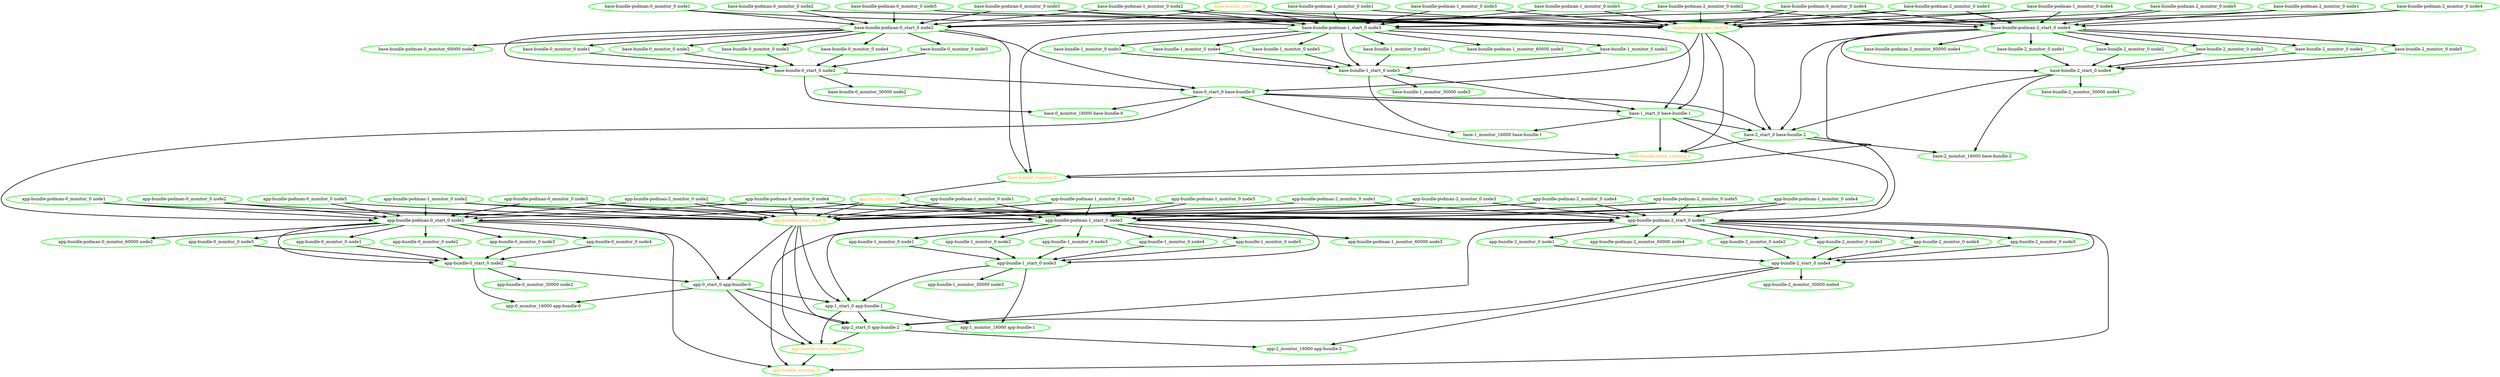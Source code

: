  digraph "g" {
"app-bundle-0_monitor_0 node1" -> "app-bundle-0_start_0 node2" [ style = bold]
"app-bundle-0_monitor_0 node1" [ style=bold color="green" fontcolor="black"]
"app-bundle-0_monitor_0 node2" -> "app-bundle-0_start_0 node2" [ style = bold]
"app-bundle-0_monitor_0 node2" [ style=bold color="green" fontcolor="black"]
"app-bundle-0_monitor_0 node3" -> "app-bundle-0_start_0 node2" [ style = bold]
"app-bundle-0_monitor_0 node3" [ style=bold color="green" fontcolor="black"]
"app-bundle-0_monitor_0 node4" -> "app-bundle-0_start_0 node2" [ style = bold]
"app-bundle-0_monitor_0 node4" [ style=bold color="green" fontcolor="black"]
"app-bundle-0_monitor_0 node5" -> "app-bundle-0_start_0 node2" [ style = bold]
"app-bundle-0_monitor_0 node5" [ style=bold color="green" fontcolor="black"]
"app-bundle-0_monitor_30000 node2" [ style=bold color="green" fontcolor="black"]
"app-bundle-0_start_0 node2" -> "app-bundle-0_monitor_30000 node2" [ style = bold]
"app-bundle-0_start_0 node2" -> "app:0_monitor_16000 app-bundle-0" [ style = bold]
"app-bundle-0_start_0 node2" -> "app:0_start_0 app-bundle-0" [ style = bold]
"app-bundle-0_start_0 node2" [ style=bold color="green" fontcolor="black"]
"app-bundle-1_monitor_0 node1" -> "app-bundle-1_start_0 node3" [ style = bold]
"app-bundle-1_monitor_0 node1" [ style=bold color="green" fontcolor="black"]
"app-bundle-1_monitor_0 node2" -> "app-bundle-1_start_0 node3" [ style = bold]
"app-bundle-1_monitor_0 node2" [ style=bold color="green" fontcolor="black"]
"app-bundle-1_monitor_0 node3" -> "app-bundle-1_start_0 node3" [ style = bold]
"app-bundle-1_monitor_0 node3" [ style=bold color="green" fontcolor="black"]
"app-bundle-1_monitor_0 node4" -> "app-bundle-1_start_0 node3" [ style = bold]
"app-bundle-1_monitor_0 node4" [ style=bold color="green" fontcolor="black"]
"app-bundle-1_monitor_0 node5" -> "app-bundle-1_start_0 node3" [ style = bold]
"app-bundle-1_monitor_0 node5" [ style=bold color="green" fontcolor="black"]
"app-bundle-1_monitor_30000 node3" [ style=bold color="green" fontcolor="black"]
"app-bundle-1_start_0 node3" -> "app-bundle-1_monitor_30000 node3" [ style = bold]
"app-bundle-1_start_0 node3" -> "app:1_monitor_16000 app-bundle-1" [ style = bold]
"app-bundle-1_start_0 node3" -> "app:1_start_0 app-bundle-1" [ style = bold]
"app-bundle-1_start_0 node3" [ style=bold color="green" fontcolor="black"]
"app-bundle-2_monitor_0 node1" -> "app-bundle-2_start_0 node4" [ style = bold]
"app-bundle-2_monitor_0 node1" [ style=bold color="green" fontcolor="black"]
"app-bundle-2_monitor_0 node2" -> "app-bundle-2_start_0 node4" [ style = bold]
"app-bundle-2_monitor_0 node2" [ style=bold color="green" fontcolor="black"]
"app-bundle-2_monitor_0 node3" -> "app-bundle-2_start_0 node4" [ style = bold]
"app-bundle-2_monitor_0 node3" [ style=bold color="green" fontcolor="black"]
"app-bundle-2_monitor_0 node4" -> "app-bundle-2_start_0 node4" [ style = bold]
"app-bundle-2_monitor_0 node4" [ style=bold color="green" fontcolor="black"]
"app-bundle-2_monitor_0 node5" -> "app-bundle-2_start_0 node4" [ style = bold]
"app-bundle-2_monitor_0 node5" [ style=bold color="green" fontcolor="black"]
"app-bundle-2_monitor_30000 node4" [ style=bold color="green" fontcolor="black"]
"app-bundle-2_start_0 node4" -> "app-bundle-2_monitor_30000 node4" [ style = bold]
"app-bundle-2_start_0 node4" -> "app:2_monitor_16000 app-bundle-2" [ style = bold]
"app-bundle-2_start_0 node4" -> "app:2_start_0 app-bundle-2" [ style = bold]
"app-bundle-2_start_0 node4" [ style=bold color="green" fontcolor="black"]
"app-bundle-clone_running_0" -> "app-bundle_running_0" [ style = bold]
"app-bundle-clone_running_0" [ style=bold color="green" fontcolor="orange"]
"app-bundle-clone_start_0" -> "app-bundle-clone_running_0" [ style = bold]
"app-bundle-clone_start_0" -> "app:0_start_0 app-bundle-0" [ style = bold]
"app-bundle-clone_start_0" -> "app:1_start_0 app-bundle-1" [ style = bold]
"app-bundle-clone_start_0" -> "app:2_start_0 app-bundle-2" [ style = bold]
"app-bundle-clone_start_0" [ style=bold color="green" fontcolor="orange"]
"app-bundle-podman-0_monitor_0 node1" -> "app-bundle-clone_start_0" [ style = bold]
"app-bundle-podman-0_monitor_0 node1" -> "app-bundle-podman-0_start_0 node2" [ style = bold]
"app-bundle-podman-0_monitor_0 node1" [ style=bold color="green" fontcolor="black"]
"app-bundle-podman-0_monitor_0 node2" -> "app-bundle-clone_start_0" [ style = bold]
"app-bundle-podman-0_monitor_0 node2" -> "app-bundle-podman-0_start_0 node2" [ style = bold]
"app-bundle-podman-0_monitor_0 node2" [ style=bold color="green" fontcolor="black"]
"app-bundle-podman-0_monitor_0 node3" -> "app-bundle-clone_start_0" [ style = bold]
"app-bundle-podman-0_monitor_0 node3" -> "app-bundle-podman-0_start_0 node2" [ style = bold]
"app-bundle-podman-0_monitor_0 node3" -> "app-bundle-podman-1_start_0 node3" [ style = bold]
"app-bundle-podman-0_monitor_0 node3" [ style=bold color="green" fontcolor="black"]
"app-bundle-podman-0_monitor_0 node4" -> "app-bundle-clone_start_0" [ style = bold]
"app-bundle-podman-0_monitor_0 node4" -> "app-bundle-podman-0_start_0 node2" [ style = bold]
"app-bundle-podman-0_monitor_0 node4" -> "app-bundle-podman-2_start_0 node4" [ style = bold]
"app-bundle-podman-0_monitor_0 node4" [ style=bold color="green" fontcolor="black"]
"app-bundle-podman-0_monitor_0 node5" -> "app-bundle-clone_start_0" [ style = bold]
"app-bundle-podman-0_monitor_0 node5" -> "app-bundle-podman-0_start_0 node2" [ style = bold]
"app-bundle-podman-0_monitor_0 node5" [ style=bold color="green" fontcolor="black"]
"app-bundle-podman-0_monitor_60000 node2" [ style=bold color="green" fontcolor="black"]
"app-bundle-podman-0_start_0 node2" -> "app-bundle-0_monitor_0 node1" [ style = bold]
"app-bundle-podman-0_start_0 node2" -> "app-bundle-0_monitor_0 node2" [ style = bold]
"app-bundle-podman-0_start_0 node2" -> "app-bundle-0_monitor_0 node3" [ style = bold]
"app-bundle-podman-0_start_0 node2" -> "app-bundle-0_monitor_0 node4" [ style = bold]
"app-bundle-podman-0_start_0 node2" -> "app-bundle-0_monitor_0 node5" [ style = bold]
"app-bundle-podman-0_start_0 node2" -> "app-bundle-0_start_0 node2" [ style = bold]
"app-bundle-podman-0_start_0 node2" -> "app-bundle-podman-0_monitor_60000 node2" [ style = bold]
"app-bundle-podman-0_start_0 node2" -> "app-bundle_running_0" [ style = bold]
"app-bundle-podman-0_start_0 node2" -> "app:0_start_0 app-bundle-0" [ style = bold]
"app-bundle-podman-0_start_0 node2" [ style=bold color="green" fontcolor="black"]
"app-bundle-podman-1_monitor_0 node1" -> "app-bundle-clone_start_0" [ style = bold]
"app-bundle-podman-1_monitor_0 node1" -> "app-bundle-podman-1_start_0 node3" [ style = bold]
"app-bundle-podman-1_monitor_0 node1" [ style=bold color="green" fontcolor="black"]
"app-bundle-podman-1_monitor_0 node2" -> "app-bundle-clone_start_0" [ style = bold]
"app-bundle-podman-1_monitor_0 node2" -> "app-bundle-podman-0_start_0 node2" [ style = bold]
"app-bundle-podman-1_monitor_0 node2" -> "app-bundle-podman-1_start_0 node3" [ style = bold]
"app-bundle-podman-1_monitor_0 node2" [ style=bold color="green" fontcolor="black"]
"app-bundle-podman-1_monitor_0 node3" -> "app-bundle-clone_start_0" [ style = bold]
"app-bundle-podman-1_monitor_0 node3" -> "app-bundle-podman-1_start_0 node3" [ style = bold]
"app-bundle-podman-1_monitor_0 node3" [ style=bold color="green" fontcolor="black"]
"app-bundle-podman-1_monitor_0 node4" -> "app-bundle-clone_start_0" [ style = bold]
"app-bundle-podman-1_monitor_0 node4" -> "app-bundle-podman-1_start_0 node3" [ style = bold]
"app-bundle-podman-1_monitor_0 node4" -> "app-bundle-podman-2_start_0 node4" [ style = bold]
"app-bundle-podman-1_monitor_0 node4" [ style=bold color="green" fontcolor="black"]
"app-bundle-podman-1_monitor_0 node5" -> "app-bundle-clone_start_0" [ style = bold]
"app-bundle-podman-1_monitor_0 node5" -> "app-bundle-podman-1_start_0 node3" [ style = bold]
"app-bundle-podman-1_monitor_0 node5" [ style=bold color="green" fontcolor="black"]
"app-bundle-podman-1_monitor_60000 node3" [ style=bold color="green" fontcolor="black"]
"app-bundle-podman-1_start_0 node3" -> "app-bundle-1_monitor_0 node1" [ style = bold]
"app-bundle-podman-1_start_0 node3" -> "app-bundle-1_monitor_0 node2" [ style = bold]
"app-bundle-podman-1_start_0 node3" -> "app-bundle-1_monitor_0 node3" [ style = bold]
"app-bundle-podman-1_start_0 node3" -> "app-bundle-1_monitor_0 node4" [ style = bold]
"app-bundle-podman-1_start_0 node3" -> "app-bundle-1_monitor_0 node5" [ style = bold]
"app-bundle-podman-1_start_0 node3" -> "app-bundle-1_start_0 node3" [ style = bold]
"app-bundle-podman-1_start_0 node3" -> "app-bundle-podman-1_monitor_60000 node3" [ style = bold]
"app-bundle-podman-1_start_0 node3" -> "app-bundle_running_0" [ style = bold]
"app-bundle-podman-1_start_0 node3" -> "app:1_start_0 app-bundle-1" [ style = bold]
"app-bundle-podman-1_start_0 node3" [ style=bold color="green" fontcolor="black"]
"app-bundle-podman-2_monitor_0 node1" -> "app-bundle-clone_start_0" [ style = bold]
"app-bundle-podman-2_monitor_0 node1" -> "app-bundle-podman-2_start_0 node4" [ style = bold]
"app-bundle-podman-2_monitor_0 node1" [ style=bold color="green" fontcolor="black"]
"app-bundle-podman-2_monitor_0 node2" -> "app-bundle-clone_start_0" [ style = bold]
"app-bundle-podman-2_monitor_0 node2" -> "app-bundle-podman-0_start_0 node2" [ style = bold]
"app-bundle-podman-2_monitor_0 node2" -> "app-bundle-podman-2_start_0 node4" [ style = bold]
"app-bundle-podman-2_monitor_0 node2" [ style=bold color="green" fontcolor="black"]
"app-bundle-podman-2_monitor_0 node3" -> "app-bundle-clone_start_0" [ style = bold]
"app-bundle-podman-2_monitor_0 node3" -> "app-bundle-podman-1_start_0 node3" [ style = bold]
"app-bundle-podman-2_monitor_0 node3" -> "app-bundle-podman-2_start_0 node4" [ style = bold]
"app-bundle-podman-2_monitor_0 node3" [ style=bold color="green" fontcolor="black"]
"app-bundle-podman-2_monitor_0 node4" -> "app-bundle-clone_start_0" [ style = bold]
"app-bundle-podman-2_monitor_0 node4" -> "app-bundle-podman-2_start_0 node4" [ style = bold]
"app-bundle-podman-2_monitor_0 node4" [ style=bold color="green" fontcolor="black"]
"app-bundle-podman-2_monitor_0 node5" -> "app-bundle-clone_start_0" [ style = bold]
"app-bundle-podman-2_monitor_0 node5" -> "app-bundle-podman-2_start_0 node4" [ style = bold]
"app-bundle-podman-2_monitor_0 node5" [ style=bold color="green" fontcolor="black"]
"app-bundle-podman-2_monitor_60000 node4" [ style=bold color="green" fontcolor="black"]
"app-bundle-podman-2_start_0 node4" -> "app-bundle-2_monitor_0 node1" [ style = bold]
"app-bundle-podman-2_start_0 node4" -> "app-bundle-2_monitor_0 node2" [ style = bold]
"app-bundle-podman-2_start_0 node4" -> "app-bundle-2_monitor_0 node3" [ style = bold]
"app-bundle-podman-2_start_0 node4" -> "app-bundle-2_monitor_0 node4" [ style = bold]
"app-bundle-podman-2_start_0 node4" -> "app-bundle-2_monitor_0 node5" [ style = bold]
"app-bundle-podman-2_start_0 node4" -> "app-bundle-2_start_0 node4" [ style = bold]
"app-bundle-podman-2_start_0 node4" -> "app-bundle-podman-2_monitor_60000 node4" [ style = bold]
"app-bundle-podman-2_start_0 node4" -> "app-bundle_running_0" [ style = bold]
"app-bundle-podman-2_start_0 node4" -> "app:2_start_0 app-bundle-2" [ style = bold]
"app-bundle-podman-2_start_0 node4" [ style=bold color="green" fontcolor="black"]
"app-bundle_running_0" [ style=bold color="green" fontcolor="orange"]
"app-bundle_start_0" -> "app-bundle-clone_start_0" [ style = bold]
"app-bundle_start_0" -> "app-bundle-podman-0_start_0 node2" [ style = bold]
"app-bundle_start_0" -> "app-bundle-podman-1_start_0 node3" [ style = bold]
"app-bundle_start_0" -> "app-bundle-podman-2_start_0 node4" [ style = bold]
"app-bundle_start_0" [ style=bold color="green" fontcolor="orange"]
"app:0_monitor_16000 app-bundle-0" [ style=bold color="green" fontcolor="black"]
"app:0_start_0 app-bundle-0" -> "app-bundle-clone_running_0" [ style = bold]
"app:0_start_0 app-bundle-0" -> "app:0_monitor_16000 app-bundle-0" [ style = bold]
"app:0_start_0 app-bundle-0" -> "app:1_start_0 app-bundle-1" [ style = bold]
"app:0_start_0 app-bundle-0" -> "app:2_start_0 app-bundle-2" [ style = bold]
"app:0_start_0 app-bundle-0" [ style=bold color="green" fontcolor="black"]
"app:1_monitor_16000 app-bundle-1" [ style=bold color="green" fontcolor="black"]
"app:1_start_0 app-bundle-1" -> "app-bundle-clone_running_0" [ style = bold]
"app:1_start_0 app-bundle-1" -> "app:1_monitor_16000 app-bundle-1" [ style = bold]
"app:1_start_0 app-bundle-1" -> "app:2_start_0 app-bundle-2" [ style = bold]
"app:1_start_0 app-bundle-1" [ style=bold color="green" fontcolor="black"]
"app:2_monitor_16000 app-bundle-2" [ style=bold color="green" fontcolor="black"]
"app:2_start_0 app-bundle-2" -> "app-bundle-clone_running_0" [ style = bold]
"app:2_start_0 app-bundle-2" -> "app:2_monitor_16000 app-bundle-2" [ style = bold]
"app:2_start_0 app-bundle-2" [ style=bold color="green" fontcolor="black"]
"base-bundle-0_monitor_0 node1" -> "base-bundle-0_start_0 node2" [ style = bold]
"base-bundle-0_monitor_0 node1" [ style=bold color="green" fontcolor="black"]
"base-bundle-0_monitor_0 node2" -> "base-bundle-0_start_0 node2" [ style = bold]
"base-bundle-0_monitor_0 node2" [ style=bold color="green" fontcolor="black"]
"base-bundle-0_monitor_0 node3" -> "base-bundle-0_start_0 node2" [ style = bold]
"base-bundle-0_monitor_0 node3" [ style=bold color="green" fontcolor="black"]
"base-bundle-0_monitor_0 node4" -> "base-bundle-0_start_0 node2" [ style = bold]
"base-bundle-0_monitor_0 node4" [ style=bold color="green" fontcolor="black"]
"base-bundle-0_monitor_0 node5" -> "base-bundle-0_start_0 node2" [ style = bold]
"base-bundle-0_monitor_0 node5" [ style=bold color="green" fontcolor="black"]
"base-bundle-0_monitor_30000 node2" [ style=bold color="green" fontcolor="black"]
"base-bundle-0_start_0 node2" -> "base-bundle-0_monitor_30000 node2" [ style = bold]
"base-bundle-0_start_0 node2" -> "base:0_monitor_16000 base-bundle-0" [ style = bold]
"base-bundle-0_start_0 node2" -> "base:0_start_0 base-bundle-0" [ style = bold]
"base-bundle-0_start_0 node2" [ style=bold color="green" fontcolor="black"]
"base-bundle-1_monitor_0 node1" -> "base-bundle-1_start_0 node3" [ style = bold]
"base-bundle-1_monitor_0 node1" [ style=bold color="green" fontcolor="black"]
"base-bundle-1_monitor_0 node2" -> "base-bundle-1_start_0 node3" [ style = bold]
"base-bundle-1_monitor_0 node2" [ style=bold color="green" fontcolor="black"]
"base-bundle-1_monitor_0 node3" -> "base-bundle-1_start_0 node3" [ style = bold]
"base-bundle-1_monitor_0 node3" [ style=bold color="green" fontcolor="black"]
"base-bundle-1_monitor_0 node4" -> "base-bundle-1_start_0 node3" [ style = bold]
"base-bundle-1_monitor_0 node4" [ style=bold color="green" fontcolor="black"]
"base-bundle-1_monitor_0 node5" -> "base-bundle-1_start_0 node3" [ style = bold]
"base-bundle-1_monitor_0 node5" [ style=bold color="green" fontcolor="black"]
"base-bundle-1_monitor_30000 node3" [ style=bold color="green" fontcolor="black"]
"base-bundle-1_start_0 node3" -> "base-bundle-1_monitor_30000 node3" [ style = bold]
"base-bundle-1_start_0 node3" -> "base:1_monitor_16000 base-bundle-1" [ style = bold]
"base-bundle-1_start_0 node3" -> "base:1_start_0 base-bundle-1" [ style = bold]
"base-bundle-1_start_0 node3" [ style=bold color="green" fontcolor="black"]
"base-bundle-2_monitor_0 node1" -> "base-bundle-2_start_0 node4" [ style = bold]
"base-bundle-2_monitor_0 node1" [ style=bold color="green" fontcolor="black"]
"base-bundle-2_monitor_0 node2" -> "base-bundle-2_start_0 node4" [ style = bold]
"base-bundle-2_monitor_0 node2" [ style=bold color="green" fontcolor="black"]
"base-bundle-2_monitor_0 node3" -> "base-bundle-2_start_0 node4" [ style = bold]
"base-bundle-2_monitor_0 node3" [ style=bold color="green" fontcolor="black"]
"base-bundle-2_monitor_0 node4" -> "base-bundle-2_start_0 node4" [ style = bold]
"base-bundle-2_monitor_0 node4" [ style=bold color="green" fontcolor="black"]
"base-bundle-2_monitor_0 node5" -> "base-bundle-2_start_0 node4" [ style = bold]
"base-bundle-2_monitor_0 node5" [ style=bold color="green" fontcolor="black"]
"base-bundle-2_monitor_30000 node4" [ style=bold color="green" fontcolor="black"]
"base-bundle-2_start_0 node4" -> "base-bundle-2_monitor_30000 node4" [ style = bold]
"base-bundle-2_start_0 node4" -> "base:2_monitor_16000 base-bundle-2" [ style = bold]
"base-bundle-2_start_0 node4" -> "base:2_start_0 base-bundle-2" [ style = bold]
"base-bundle-2_start_0 node4" [ style=bold color="green" fontcolor="black"]
"base-bundle-clone_running_0" -> "base-bundle_running_0" [ style = bold]
"base-bundle-clone_running_0" [ style=bold color="green" fontcolor="orange"]
"base-bundle-clone_start_0" -> "base-bundle-clone_running_0" [ style = bold]
"base-bundle-clone_start_0" -> "base:0_start_0 base-bundle-0" [ style = bold]
"base-bundle-clone_start_0" -> "base:1_start_0 base-bundle-1" [ style = bold]
"base-bundle-clone_start_0" -> "base:2_start_0 base-bundle-2" [ style = bold]
"base-bundle-clone_start_0" [ style=bold color="green" fontcolor="orange"]
"base-bundle-podman-0_monitor_0 node1" -> "base-bundle-clone_start_0" [ style = bold]
"base-bundle-podman-0_monitor_0 node1" -> "base-bundle-podman-0_start_0 node2" [ style = bold]
"base-bundle-podman-0_monitor_0 node1" [ style=bold color="green" fontcolor="black"]
"base-bundle-podman-0_monitor_0 node2" -> "base-bundle-clone_start_0" [ style = bold]
"base-bundle-podman-0_monitor_0 node2" -> "base-bundle-podman-0_start_0 node2" [ style = bold]
"base-bundle-podman-0_monitor_0 node2" [ style=bold color="green" fontcolor="black"]
"base-bundle-podman-0_monitor_0 node3" -> "base-bundle-clone_start_0" [ style = bold]
"base-bundle-podman-0_monitor_0 node3" -> "base-bundle-podman-0_start_0 node2" [ style = bold]
"base-bundle-podman-0_monitor_0 node3" -> "base-bundle-podman-1_start_0 node3" [ style = bold]
"base-bundle-podman-0_monitor_0 node3" [ style=bold color="green" fontcolor="black"]
"base-bundle-podman-0_monitor_0 node4" -> "base-bundle-clone_start_0" [ style = bold]
"base-bundle-podman-0_monitor_0 node4" -> "base-bundle-podman-0_start_0 node2" [ style = bold]
"base-bundle-podman-0_monitor_0 node4" -> "base-bundle-podman-2_start_0 node4" [ style = bold]
"base-bundle-podman-0_monitor_0 node4" [ style=bold color="green" fontcolor="black"]
"base-bundle-podman-0_monitor_0 node5" -> "base-bundle-clone_start_0" [ style = bold]
"base-bundle-podman-0_monitor_0 node5" -> "base-bundle-podman-0_start_0 node2" [ style = bold]
"base-bundle-podman-0_monitor_0 node5" [ style=bold color="green" fontcolor="black"]
"base-bundle-podman-0_monitor_60000 node2" [ style=bold color="green" fontcolor="black"]
"base-bundle-podman-0_start_0 node2" -> "base-bundle-0_monitor_0 node1" [ style = bold]
"base-bundle-podman-0_start_0 node2" -> "base-bundle-0_monitor_0 node2" [ style = bold]
"base-bundle-podman-0_start_0 node2" -> "base-bundle-0_monitor_0 node3" [ style = bold]
"base-bundle-podman-0_start_0 node2" -> "base-bundle-0_monitor_0 node4" [ style = bold]
"base-bundle-podman-0_start_0 node2" -> "base-bundle-0_monitor_0 node5" [ style = bold]
"base-bundle-podman-0_start_0 node2" -> "base-bundle-0_start_0 node2" [ style = bold]
"base-bundle-podman-0_start_0 node2" -> "base-bundle-podman-0_monitor_60000 node2" [ style = bold]
"base-bundle-podman-0_start_0 node2" -> "base-bundle_running_0" [ style = bold]
"base-bundle-podman-0_start_0 node2" -> "base:0_start_0 base-bundle-0" [ style = bold]
"base-bundle-podman-0_start_0 node2" [ style=bold color="green" fontcolor="black"]
"base-bundle-podman-1_monitor_0 node1" -> "base-bundle-clone_start_0" [ style = bold]
"base-bundle-podman-1_monitor_0 node1" -> "base-bundle-podman-1_start_0 node3" [ style = bold]
"base-bundle-podman-1_monitor_0 node1" [ style=bold color="green" fontcolor="black"]
"base-bundle-podman-1_monitor_0 node2" -> "base-bundle-clone_start_0" [ style = bold]
"base-bundle-podman-1_monitor_0 node2" -> "base-bundle-podman-0_start_0 node2" [ style = bold]
"base-bundle-podman-1_monitor_0 node2" -> "base-bundle-podman-1_start_0 node3" [ style = bold]
"base-bundle-podman-1_monitor_0 node2" [ style=bold color="green" fontcolor="black"]
"base-bundle-podman-1_monitor_0 node3" -> "base-bundle-clone_start_0" [ style = bold]
"base-bundle-podman-1_monitor_0 node3" -> "base-bundle-podman-1_start_0 node3" [ style = bold]
"base-bundle-podman-1_monitor_0 node3" [ style=bold color="green" fontcolor="black"]
"base-bundle-podman-1_monitor_0 node4" -> "base-bundle-clone_start_0" [ style = bold]
"base-bundle-podman-1_monitor_0 node4" -> "base-bundle-podman-1_start_0 node3" [ style = bold]
"base-bundle-podman-1_monitor_0 node4" -> "base-bundle-podman-2_start_0 node4" [ style = bold]
"base-bundle-podman-1_monitor_0 node4" [ style=bold color="green" fontcolor="black"]
"base-bundle-podman-1_monitor_0 node5" -> "base-bundle-clone_start_0" [ style = bold]
"base-bundle-podman-1_monitor_0 node5" -> "base-bundle-podman-1_start_0 node3" [ style = bold]
"base-bundle-podman-1_monitor_0 node5" [ style=bold color="green" fontcolor="black"]
"base-bundle-podman-1_monitor_60000 node3" [ style=bold color="green" fontcolor="black"]
"base-bundle-podman-1_start_0 node3" -> "base-bundle-1_monitor_0 node1" [ style = bold]
"base-bundle-podman-1_start_0 node3" -> "base-bundle-1_monitor_0 node2" [ style = bold]
"base-bundle-podman-1_start_0 node3" -> "base-bundle-1_monitor_0 node3" [ style = bold]
"base-bundle-podman-1_start_0 node3" -> "base-bundle-1_monitor_0 node4" [ style = bold]
"base-bundle-podman-1_start_0 node3" -> "base-bundle-1_monitor_0 node5" [ style = bold]
"base-bundle-podman-1_start_0 node3" -> "base-bundle-1_start_0 node3" [ style = bold]
"base-bundle-podman-1_start_0 node3" -> "base-bundle-podman-1_monitor_60000 node3" [ style = bold]
"base-bundle-podman-1_start_0 node3" -> "base-bundle_running_0" [ style = bold]
"base-bundle-podman-1_start_0 node3" -> "base:1_start_0 base-bundle-1" [ style = bold]
"base-bundle-podman-1_start_0 node3" [ style=bold color="green" fontcolor="black"]
"base-bundle-podman-2_monitor_0 node1" -> "base-bundle-clone_start_0" [ style = bold]
"base-bundle-podman-2_monitor_0 node1" -> "base-bundle-podman-2_start_0 node4" [ style = bold]
"base-bundle-podman-2_monitor_0 node1" [ style=bold color="green" fontcolor="black"]
"base-bundle-podman-2_monitor_0 node2" -> "base-bundle-clone_start_0" [ style = bold]
"base-bundle-podman-2_monitor_0 node2" -> "base-bundle-podman-0_start_0 node2" [ style = bold]
"base-bundle-podman-2_monitor_0 node2" -> "base-bundle-podman-2_start_0 node4" [ style = bold]
"base-bundle-podman-2_monitor_0 node2" [ style=bold color="green" fontcolor="black"]
"base-bundle-podman-2_monitor_0 node3" -> "base-bundle-clone_start_0" [ style = bold]
"base-bundle-podman-2_monitor_0 node3" -> "base-bundle-podman-1_start_0 node3" [ style = bold]
"base-bundle-podman-2_monitor_0 node3" -> "base-bundle-podman-2_start_0 node4" [ style = bold]
"base-bundle-podman-2_monitor_0 node3" [ style=bold color="green" fontcolor="black"]
"base-bundle-podman-2_monitor_0 node4" -> "base-bundle-clone_start_0" [ style = bold]
"base-bundle-podman-2_monitor_0 node4" -> "base-bundle-podman-2_start_0 node4" [ style = bold]
"base-bundle-podman-2_monitor_0 node4" [ style=bold color="green" fontcolor="black"]
"base-bundle-podman-2_monitor_0 node5" -> "base-bundle-clone_start_0" [ style = bold]
"base-bundle-podman-2_monitor_0 node5" -> "base-bundle-podman-2_start_0 node4" [ style = bold]
"base-bundle-podman-2_monitor_0 node5" [ style=bold color="green" fontcolor="black"]
"base-bundle-podman-2_monitor_60000 node4" [ style=bold color="green" fontcolor="black"]
"base-bundle-podman-2_start_0 node4" -> "base-bundle-2_monitor_0 node1" [ style = bold]
"base-bundle-podman-2_start_0 node4" -> "base-bundle-2_monitor_0 node2" [ style = bold]
"base-bundle-podman-2_start_0 node4" -> "base-bundle-2_monitor_0 node3" [ style = bold]
"base-bundle-podman-2_start_0 node4" -> "base-bundle-2_monitor_0 node4" [ style = bold]
"base-bundle-podman-2_start_0 node4" -> "base-bundle-2_monitor_0 node5" [ style = bold]
"base-bundle-podman-2_start_0 node4" -> "base-bundle-2_start_0 node4" [ style = bold]
"base-bundle-podman-2_start_0 node4" -> "base-bundle-podman-2_monitor_60000 node4" [ style = bold]
"base-bundle-podman-2_start_0 node4" -> "base-bundle_running_0" [ style = bold]
"base-bundle-podman-2_start_0 node4" -> "base:2_start_0 base-bundle-2" [ style = bold]
"base-bundle-podman-2_start_0 node4" [ style=bold color="green" fontcolor="black"]
"base-bundle_running_0" -> "app-bundle_start_0" [ style = bold]
"base-bundle_running_0" [ style=bold color="green" fontcolor="orange"]
"base-bundle_start_0" -> "base-bundle-clone_start_0" [ style = bold]
"base-bundle_start_0" -> "base-bundle-podman-0_start_0 node2" [ style = bold]
"base-bundle_start_0" -> "base-bundle-podman-1_start_0 node3" [ style = bold]
"base-bundle_start_0" -> "base-bundle-podman-2_start_0 node4" [ style = bold]
"base-bundle_start_0" [ style=bold color="green" fontcolor="orange"]
"base:0_monitor_16000 base-bundle-0" [ style=bold color="green" fontcolor="black"]
"base:0_start_0 base-bundle-0" -> "app-bundle-podman-0_start_0 node2" [ style = bold]
"base:0_start_0 base-bundle-0" -> "base-bundle-clone_running_0" [ style = bold]
"base:0_start_0 base-bundle-0" -> "base:0_monitor_16000 base-bundle-0" [ style = bold]
"base:0_start_0 base-bundle-0" -> "base:1_start_0 base-bundle-1" [ style = bold]
"base:0_start_0 base-bundle-0" -> "base:2_start_0 base-bundle-2" [ style = bold]
"base:0_start_0 base-bundle-0" [ style=bold color="green" fontcolor="black"]
"base:1_monitor_16000 base-bundle-1" [ style=bold color="green" fontcolor="black"]
"base:1_start_0 base-bundle-1" -> "app-bundle-podman-1_start_0 node3" [ style = bold]
"base:1_start_0 base-bundle-1" -> "base-bundle-clone_running_0" [ style = bold]
"base:1_start_0 base-bundle-1" -> "base:1_monitor_16000 base-bundle-1" [ style = bold]
"base:1_start_0 base-bundle-1" -> "base:2_start_0 base-bundle-2" [ style = bold]
"base:1_start_0 base-bundle-1" [ style=bold color="green" fontcolor="black"]
"base:2_monitor_16000 base-bundle-2" [ style=bold color="green" fontcolor="black"]
"base:2_start_0 base-bundle-2" -> "app-bundle-podman-2_start_0 node4" [ style = bold]
"base:2_start_0 base-bundle-2" -> "base-bundle-clone_running_0" [ style = bold]
"base:2_start_0 base-bundle-2" -> "base:2_monitor_16000 base-bundle-2" [ style = bold]
"base:2_start_0 base-bundle-2" [ style=bold color="green" fontcolor="black"]
}
